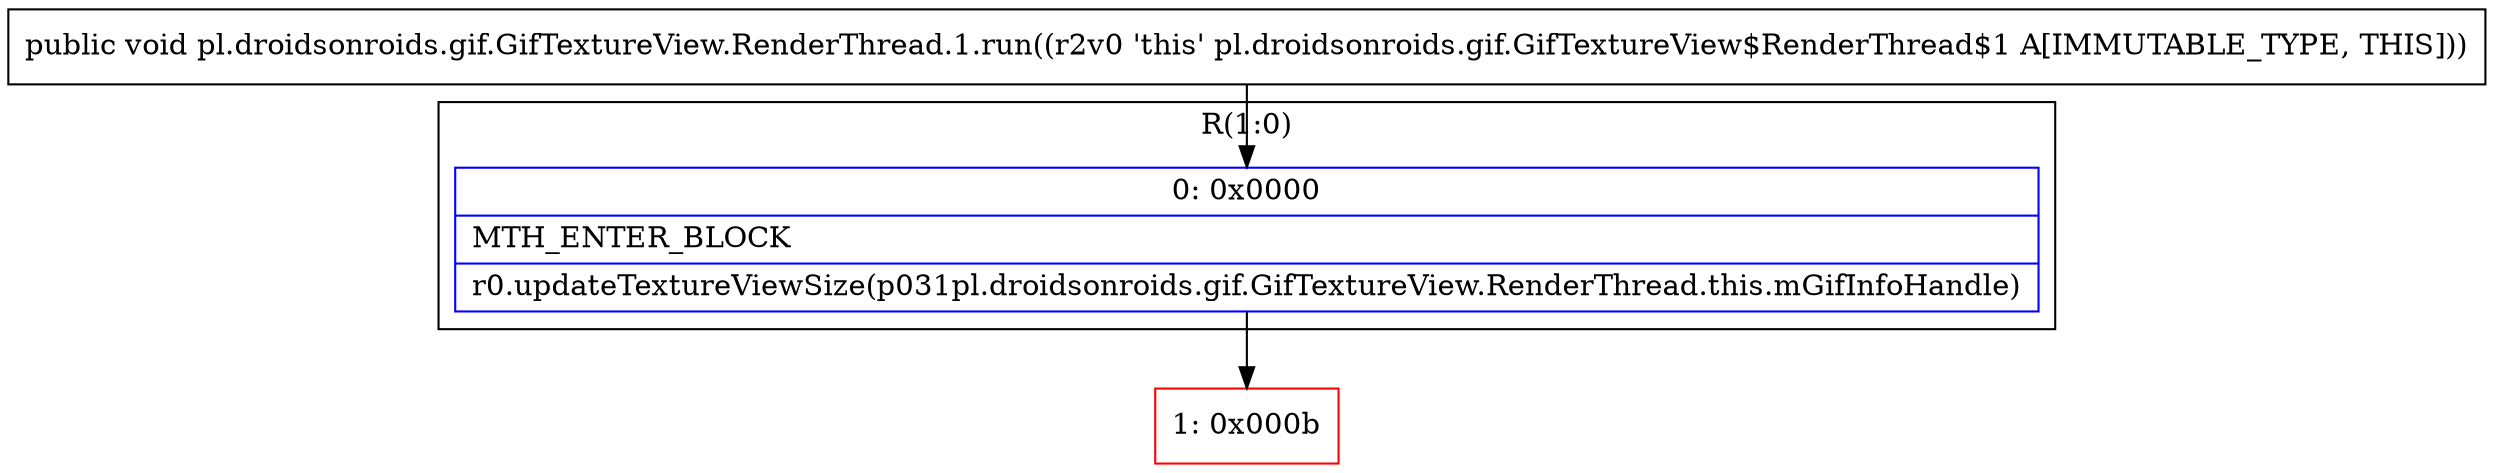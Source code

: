 digraph "CFG forpl.droidsonroids.gif.GifTextureView.RenderThread.1.run()V" {
subgraph cluster_Region_590259213 {
label = "R(1:0)";
node [shape=record,color=blue];
Node_0 [shape=record,label="{0\:\ 0x0000|MTH_ENTER_BLOCK\l|r0.updateTextureViewSize(p031pl.droidsonroids.gif.GifTextureView.RenderThread.this.mGifInfoHandle)\l}"];
}
Node_1 [shape=record,color=red,label="{1\:\ 0x000b}"];
MethodNode[shape=record,label="{public void pl.droidsonroids.gif.GifTextureView.RenderThread.1.run((r2v0 'this' pl.droidsonroids.gif.GifTextureView$RenderThread$1 A[IMMUTABLE_TYPE, THIS])) }"];
MethodNode -> Node_0;
Node_0 -> Node_1;
}

